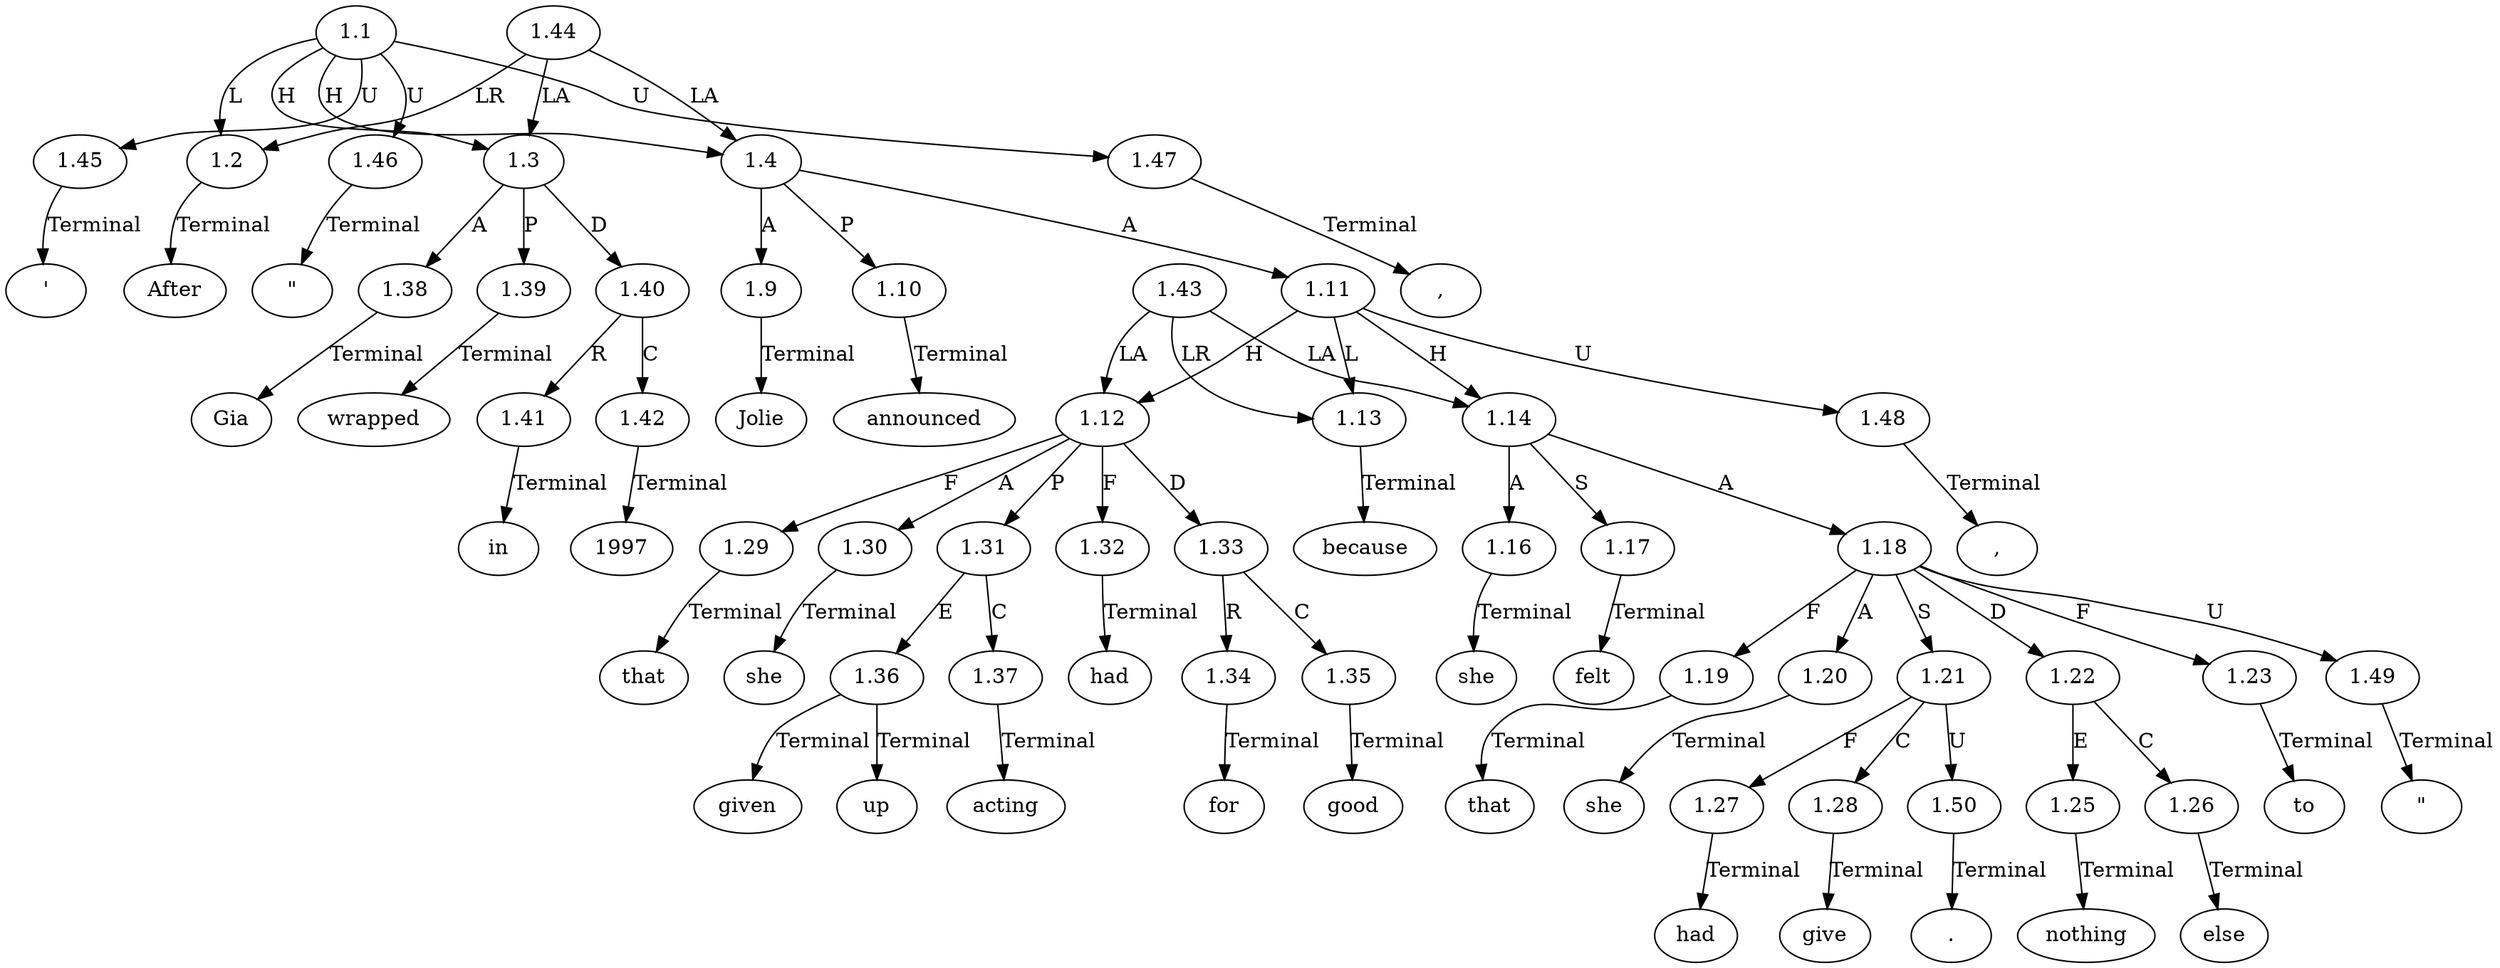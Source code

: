 // Graph
digraph {
	0.1 [label="'" ordering=out]
	0.10 [label=announced ordering=out]
	0.11 [label=that ordering=out]
	0.12 [label=she ordering=out]
	0.13 [label=had ordering=out]
	0.14 [label=given ordering=out]
	0.15 [label=up ordering=out]
	0.16 [label=acting ordering=out]
	0.17 [label=for ordering=out]
	0.18 [label=good ordering=out]
	0.19 [label="," ordering=out]
	0.2 [label="\"" ordering=out]
	0.20 [label=because ordering=out]
	0.21 [label=she ordering=out]
	0.22 [label=felt ordering=out]
	0.23 [label=that ordering=out]
	0.24 [label=she ordering=out]
	0.25 [label=had ordering=out]
	0.26 [label="\"" ordering=out]
	0.27 [label=nothing ordering=out]
	0.28 [label=else ordering=out]
	0.29 [label=to ordering=out]
	0.3 [label=After ordering=out]
	0.30 [label=give ordering=out]
	0.31 [label="." ordering=out]
	0.4 [label=Gia ordering=out]
	0.5 [label=wrapped ordering=out]
	0.6 [label=in ordering=out]
	0.7 [label=1997 ordering=out]
	0.8 [label="," ordering=out]
	0.9 [label=Jolie ordering=out]
	1.1 [label=1.1 ordering=out]
	1.2 [label=1.2 ordering=out]
	1.3 [label=1.3 ordering=out]
	1.4 [label=1.4 ordering=out]
	1.9 [label=1.9 ordering=out]
	1.10 [label=1.10 ordering=out]
	1.11 [label=1.11 ordering=out]
	1.12 [label=1.12 ordering=out]
	1.13 [label=1.13 ordering=out]
	1.14 [label=1.14 ordering=out]
	1.16 [label=1.16 ordering=out]
	1.17 [label=1.17 ordering=out]
	1.18 [label=1.18 ordering=out]
	1.19 [label=1.19 ordering=out]
	1.20 [label=1.20 ordering=out]
	1.21 [label=1.21 ordering=out]
	1.22 [label=1.22 ordering=out]
	1.23 [label=1.23 ordering=out]
	1.25 [label=1.25 ordering=out]
	1.26 [label=1.26 ordering=out]
	1.27 [label=1.27 ordering=out]
	1.28 [label=1.28 ordering=out]
	1.29 [label=1.29 ordering=out]
	1.30 [label=1.30 ordering=out]
	1.31 [label=1.31 ordering=out]
	1.32 [label=1.32 ordering=out]
	1.33 [label=1.33 ordering=out]
	1.34 [label=1.34 ordering=out]
	1.35 [label=1.35 ordering=out]
	1.36 [label=1.36 ordering=out]
	1.37 [label=1.37 ordering=out]
	1.38 [label=1.38 ordering=out]
	1.39 [label=1.39 ordering=out]
	1.40 [label=1.40 ordering=out]
	1.41 [label=1.41 ordering=out]
	1.42 [label=1.42 ordering=out]
	1.43 [label=1.43 ordering=out]
	1.44 [label=1.44 ordering=out]
	1.45 [label=1.45 ordering=out]
	1.46 [label=1.46 ordering=out]
	1.47 [label=1.47 ordering=out]
	1.48 [label=1.48 ordering=out]
	1.49 [label=1.49 ordering=out]
	1.50 [label=1.50 ordering=out]
	1.1 -> 1.2 [label=L ordering=out]
	1.1 -> 1.3 [label=H ordering=out]
	1.1 -> 1.4 [label=H ordering=out]
	1.1 -> 1.45 [label=U ordering=out]
	1.1 -> 1.46 [label=U ordering=out]
	1.1 -> 1.47 [label=U ordering=out]
	1.2 -> 0.3 [label=Terminal ordering=out]
	1.3 -> 1.38 [label=A ordering=out]
	1.3 -> 1.39 [label=P ordering=out]
	1.3 -> 1.40 [label=D ordering=out]
	1.4 -> 1.9 [label=A ordering=out]
	1.4 -> 1.10 [label=P ordering=out]
	1.4 -> 1.11 [label=A ordering=out]
	1.9 -> 0.9 [label=Terminal ordering=out]
	1.10 -> 0.10 [label=Terminal ordering=out]
	1.11 -> 1.12 [label=H ordering=out]
	1.11 -> 1.13 [label=L ordering=out]
	1.11 -> 1.14 [label=H ordering=out]
	1.11 -> 1.48 [label=U ordering=out]
	1.12 -> 1.29 [label=F ordering=out]
	1.12 -> 1.30 [label=A ordering=out]
	1.12 -> 1.31 [label=P ordering=out]
	1.12 -> 1.32 [label=F ordering=out]
	1.12 -> 1.33 [label=D ordering=out]
	1.13 -> 0.20 [label=Terminal ordering=out]
	1.14 -> 1.16 [label=A ordering=out]
	1.14 -> 1.17 [label=S ordering=out]
	1.14 -> 1.18 [label=A ordering=out]
	1.16 -> 0.21 [label=Terminal ordering=out]
	1.17 -> 0.22 [label=Terminal ordering=out]
	1.18 -> 1.19 [label=F ordering=out]
	1.18 -> 1.20 [label=A ordering=out]
	1.18 -> 1.21 [label=S ordering=out]
	1.18 -> 1.22 [label=D ordering=out]
	1.18 -> 1.23 [label=F ordering=out]
	1.18 -> 1.49 [label=U ordering=out]
	1.19 -> 0.23 [label=Terminal ordering=out]
	1.20 -> 0.24 [label=Terminal ordering=out]
	1.21 -> 1.27 [label=F ordering=out]
	1.21 -> 1.28 [label=C ordering=out]
	1.21 -> 1.50 [label=U ordering=out]
	1.22 -> 1.25 [label=E ordering=out]
	1.22 -> 1.26 [label=C ordering=out]
	1.23 -> 0.29 [label=Terminal ordering=out]
	1.25 -> 0.27 [label=Terminal ordering=out]
	1.26 -> 0.28 [label=Terminal ordering=out]
	1.27 -> 0.25 [label=Terminal ordering=out]
	1.28 -> 0.30 [label=Terminal ordering=out]
	1.29 -> 0.11 [label=Terminal ordering=out]
	1.30 -> 0.12 [label=Terminal ordering=out]
	1.31 -> 1.36 [label=E ordering=out]
	1.31 -> 1.37 [label=C ordering=out]
	1.32 -> 0.13 [label=Terminal ordering=out]
	1.33 -> 1.34 [label=R ordering=out]
	1.33 -> 1.35 [label=C ordering=out]
	1.34 -> 0.17 [label=Terminal ordering=out]
	1.35 -> 0.18 [label=Terminal ordering=out]
	1.36 -> 0.14 [label=Terminal ordering=out]
	1.36 -> 0.15 [label=Terminal ordering=out]
	1.37 -> 0.16 [label=Terminal ordering=out]
	1.38 -> 0.4 [label=Terminal ordering=out]
	1.39 -> 0.5 [label=Terminal ordering=out]
	1.40 -> 1.41 [label=R ordering=out]
	1.40 -> 1.42 [label=C ordering=out]
	1.41 -> 0.6 [label=Terminal ordering=out]
	1.42 -> 0.7 [label=Terminal ordering=out]
	1.43 -> 1.12 [label=LA ordering=out]
	1.43 -> 1.13 [label=LR ordering=out]
	1.43 -> 1.14 [label=LA ordering=out]
	1.44 -> 1.2 [label=LR ordering=out]
	1.44 -> 1.3 [label=LA ordering=out]
	1.44 -> 1.4 [label=LA ordering=out]
	1.45 -> 0.1 [label=Terminal ordering=out]
	1.46 -> 0.2 [label=Terminal ordering=out]
	1.47 -> 0.8 [label=Terminal ordering=out]
	1.48 -> 0.19 [label=Terminal ordering=out]
	1.49 -> 0.26 [label=Terminal ordering=out]
	1.50 -> 0.31 [label=Terminal ordering=out]
}
